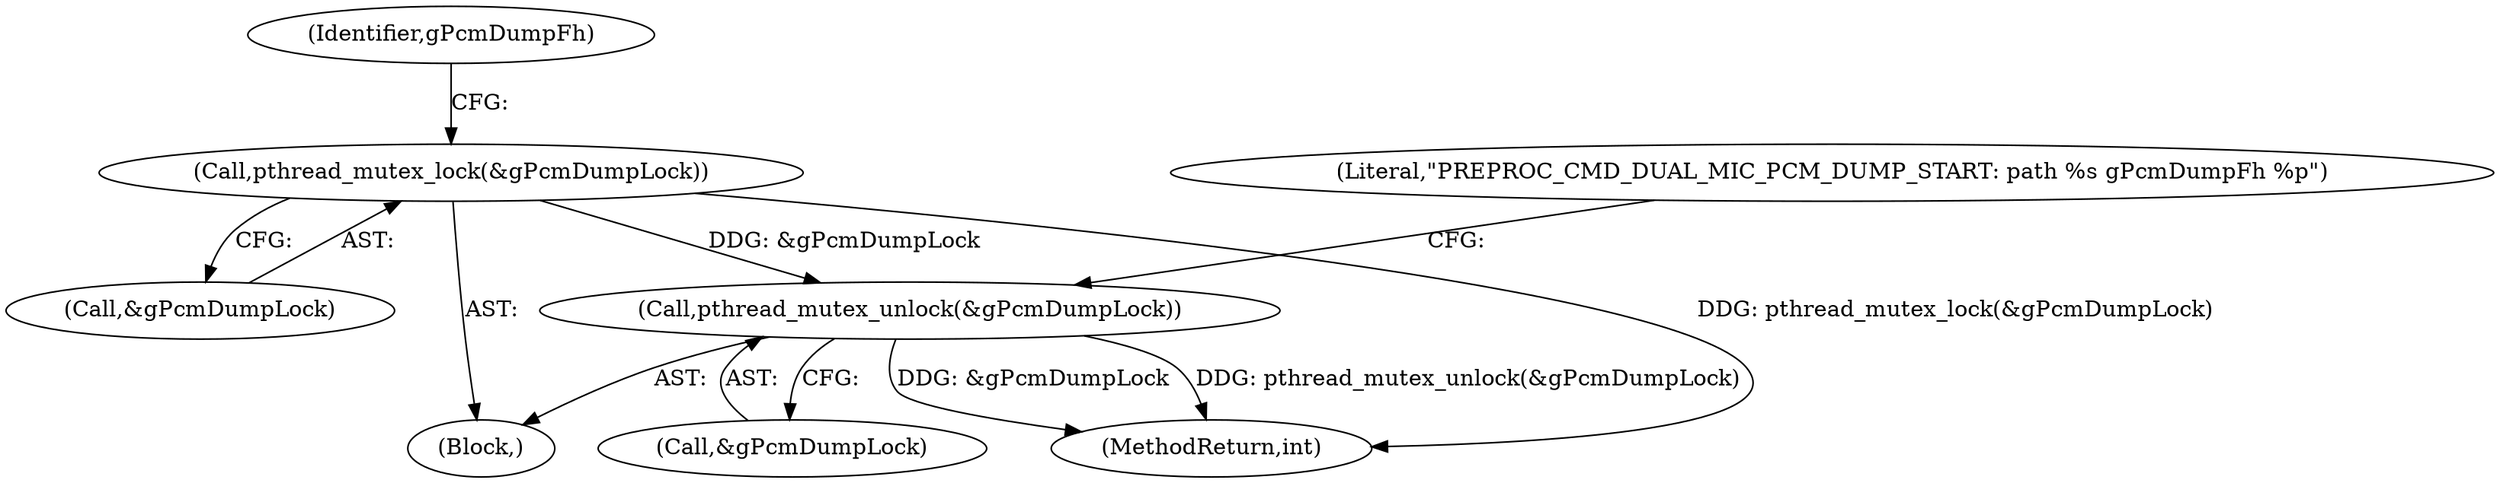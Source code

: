 digraph "0_Android_aeea52da00d210587fb3ed895de3d5f2e0264c88_9@API" {
"1000785" [label="(Call,pthread_mutex_unlock(&gPcmDumpLock))"];
"1000757" [label="(Call,pthread_mutex_lock(&gPcmDumpLock))"];
"1000786" [label="(Call,&gPcmDumpLock)"];
"1000734" [label="(Block,)"];
"1000757" [label="(Call,pthread_mutex_lock(&gPcmDumpLock))"];
"1000785" [label="(Call,pthread_mutex_unlock(&gPcmDumpLock))"];
"1000758" [label="(Call,&gPcmDumpLock)"];
"1000762" [label="(Identifier,gPcmDumpFh)"];
"1000789" [label="(Literal,\"PREPROC_CMD_DUAL_MIC_PCM_DUMP_START: path %s gPcmDumpFh %p\")"];
"1001318" [label="(MethodReturn,int)"];
"1000785" -> "1000734"  [label="AST: "];
"1000785" -> "1000786"  [label="CFG: "];
"1000786" -> "1000785"  [label="AST: "];
"1000789" -> "1000785"  [label="CFG: "];
"1000785" -> "1001318"  [label="DDG: pthread_mutex_unlock(&gPcmDumpLock)"];
"1000785" -> "1001318"  [label="DDG: &gPcmDumpLock"];
"1000757" -> "1000785"  [label="DDG: &gPcmDumpLock"];
"1000757" -> "1000734"  [label="AST: "];
"1000757" -> "1000758"  [label="CFG: "];
"1000758" -> "1000757"  [label="AST: "];
"1000762" -> "1000757"  [label="CFG: "];
"1000757" -> "1001318"  [label="DDG: pthread_mutex_lock(&gPcmDumpLock)"];
}
